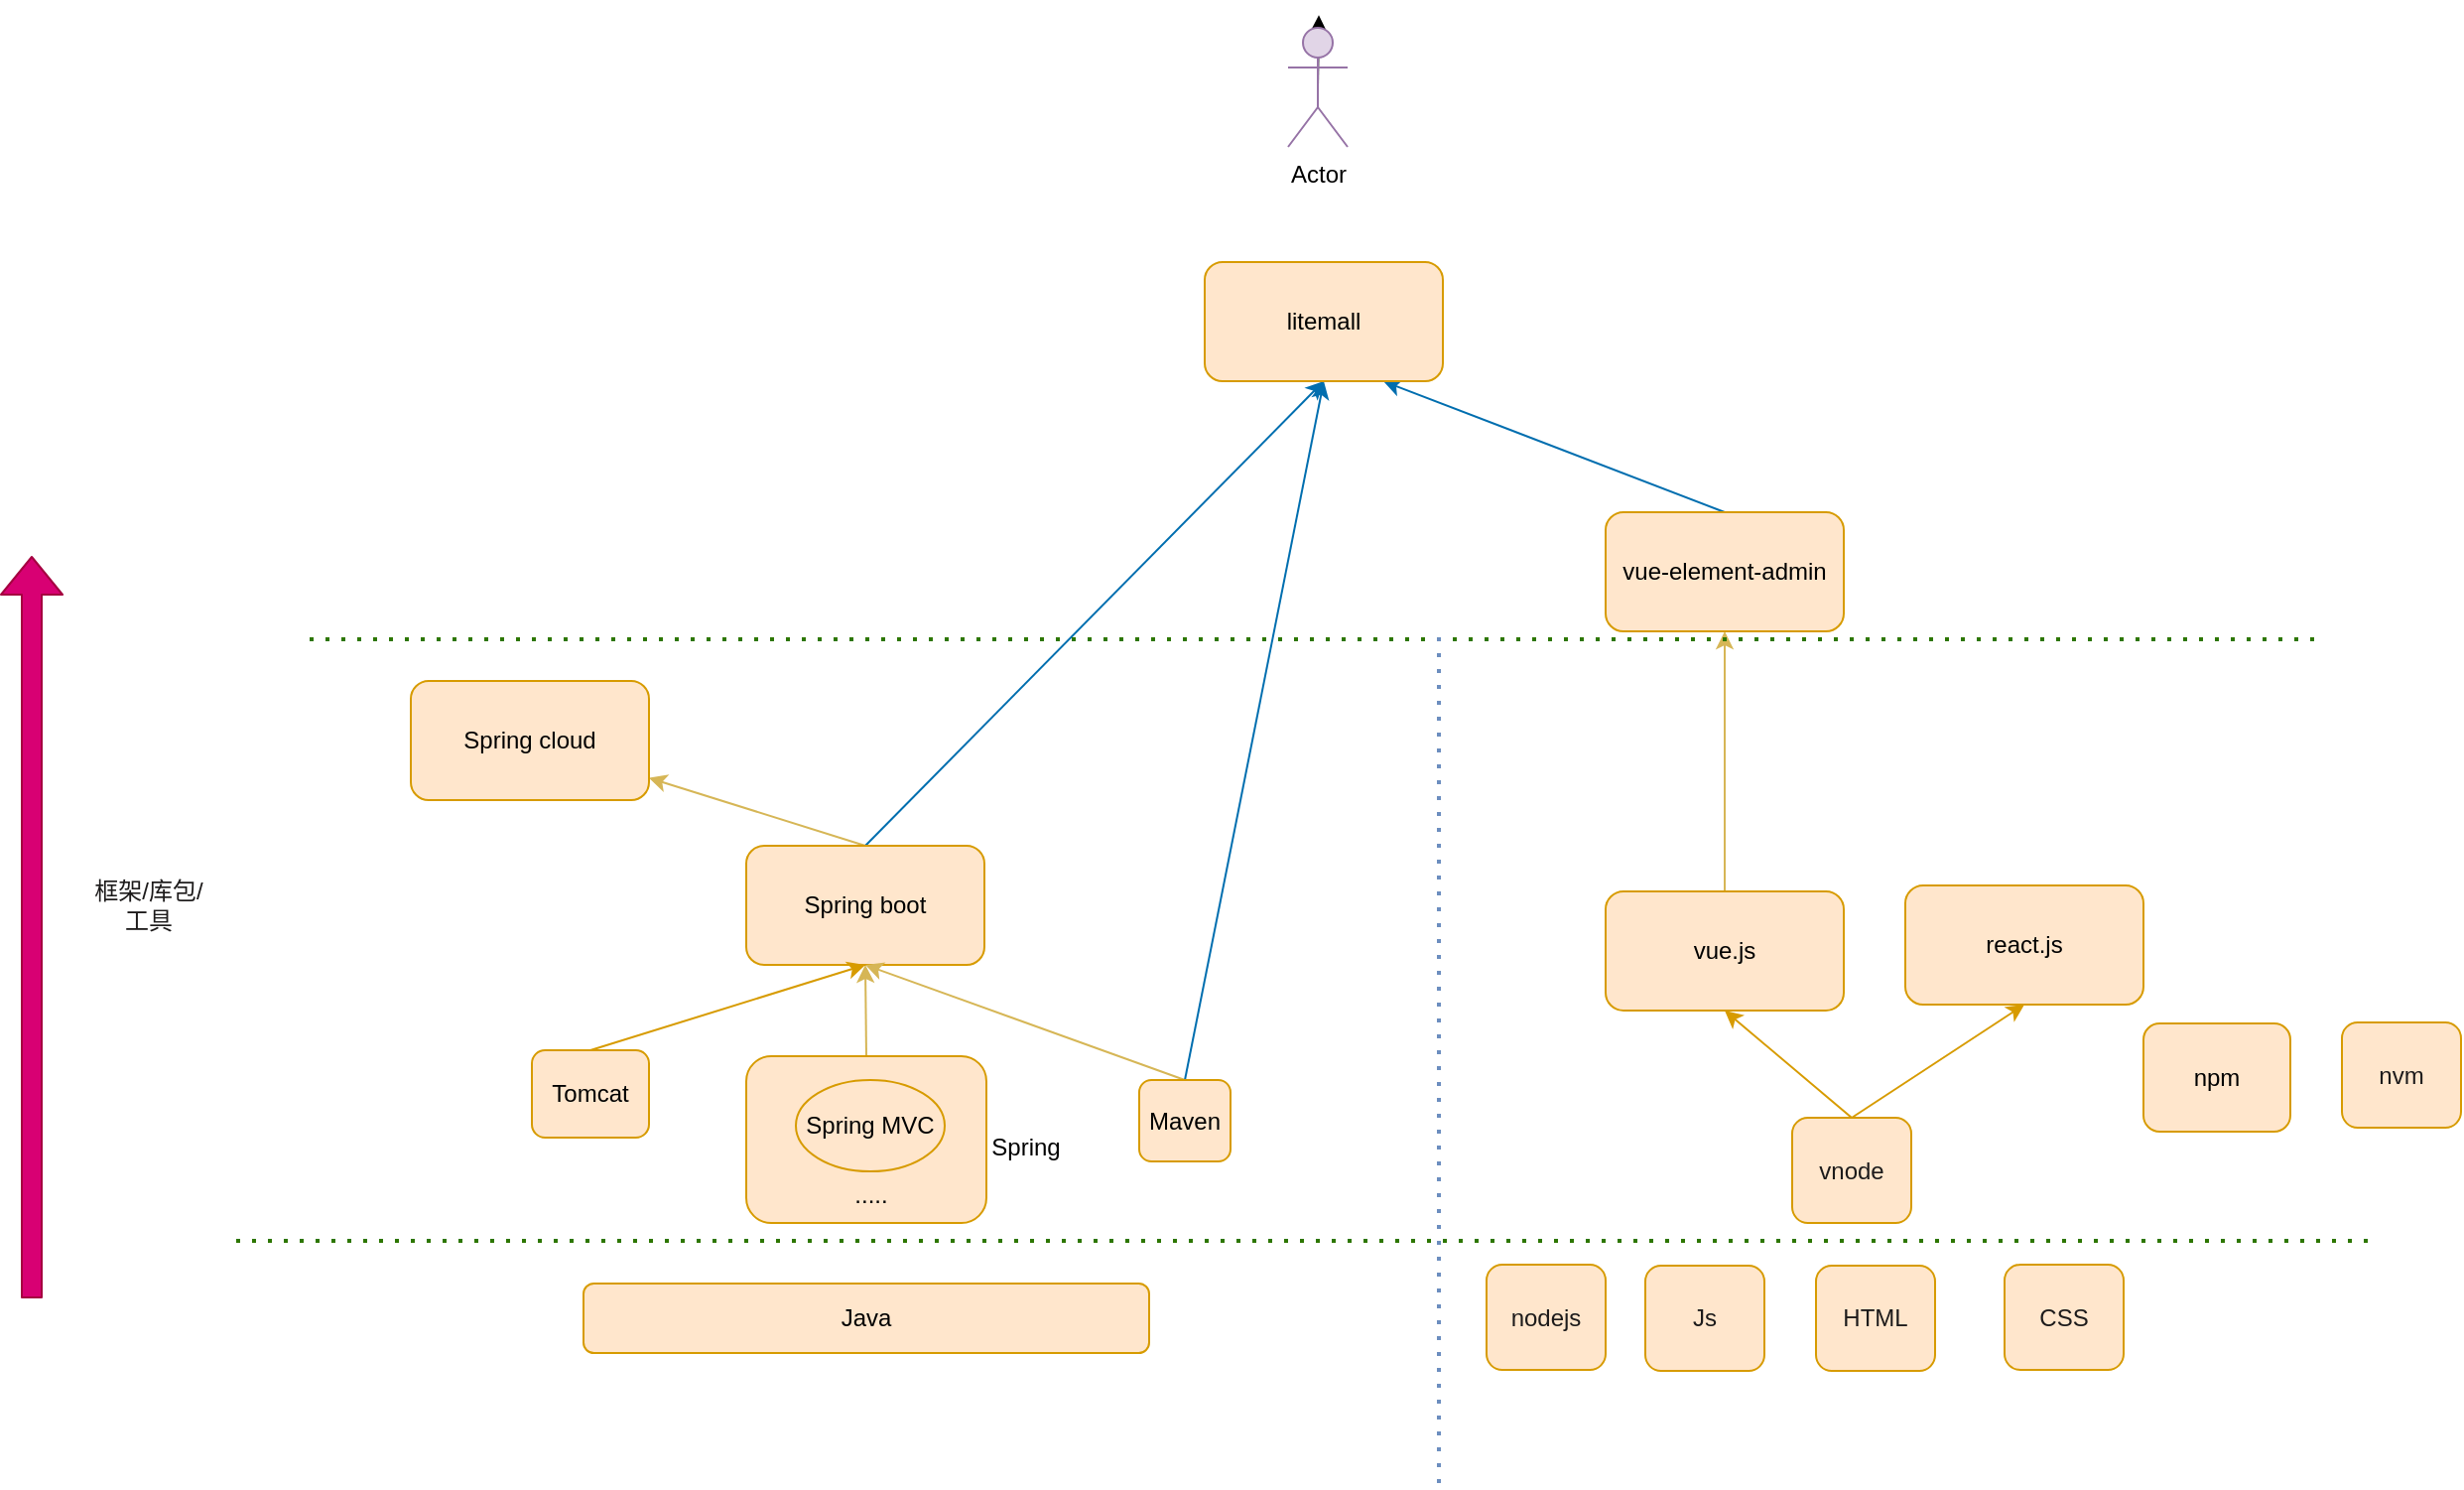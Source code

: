 <mxfile>
    <diagram id="zB-z1rUjlSPlEyxaUupb" name="Page-1">
        <mxGraphModel dx="1923" dy="1120" grid="0" gridSize="10" guides="1" tooltips="1" connect="1" arrows="1" fold="1" page="0" pageScale="1" pageWidth="827" pageHeight="1169" background="#ffffff" math="0" shadow="0">
            <root>
                <mxCell id="0"/>
                <mxCell id="1" parent="0"/>
                <mxCell id="5" style="edgeStyle=none;html=1;exitX=0.5;exitY=0;exitDx=0;exitDy=0;entryX=0.5;entryY=1;entryDx=0;entryDy=0;fontColor=#000000;fillColor=#fff2cc;strokeColor=#d6b656;" parent="1" source="2" target="3" edge="1">
                    <mxGeometry relative="1" as="geometry"/>
                </mxCell>
                <mxCell id="2" value="" style="rounded=1;whiteSpace=wrap;html=1;fillColor=#ffe6cc;strokeColor=#d79b00;" parent="1" vertex="1">
                    <mxGeometry x="206" y="320" width="121" height="84" as="geometry"/>
                </mxCell>
                <mxCell id="6" style="edgeStyle=none;html=1;exitX=0.5;exitY=0;exitDx=0;exitDy=0;fontColor=#000000;fillColor=#fff2cc;strokeColor=#d6b656;" parent="1" source="3" target="4" edge="1">
                    <mxGeometry relative="1" as="geometry"/>
                </mxCell>
                <mxCell id="c82SLkRCcSNFOeHqZq2w-31" style="edgeStyle=none;html=1;exitX=0.5;exitY=0;exitDx=0;exitDy=0;entryX=0.5;entryY=1;entryDx=0;entryDy=0;fontColor=#1d1b1b;fillColor=#1ba1e2;strokeColor=#006EAF;" edge="1" parent="1" source="3" target="c82SLkRCcSNFOeHqZq2w-30">
                    <mxGeometry relative="1" as="geometry"/>
                </mxCell>
                <mxCell id="3" value="&lt;font color=&quot;#000000&quot;&gt;Spring boot&lt;/font&gt;" style="rounded=1;whiteSpace=wrap;html=1;fillColor=#ffe6cc;strokeColor=#d79b00;" parent="1" vertex="1">
                    <mxGeometry x="206" y="214" width="120" height="60" as="geometry"/>
                </mxCell>
                <mxCell id="4" value="&lt;font color=&quot;#000000&quot;&gt;Spring cloud&lt;/font&gt;" style="rounded=1;whiteSpace=wrap;html=1;fillColor=#ffe6cc;strokeColor=#d79b00;" parent="1" vertex="1">
                    <mxGeometry x="37" y="131" width="120" height="60" as="geometry"/>
                </mxCell>
                <mxCell id="8" value="&lt;font color=&quot;#000000&quot;&gt;Spring MVC&lt;/font&gt;" style="ellipse;whiteSpace=wrap;html=1;fillColor=#ffe6cc;strokeColor=#d79b00;" parent="1" vertex="1">
                    <mxGeometry x="231" y="332" width="75" height="46" as="geometry"/>
                </mxCell>
                <mxCell id="9" value="Spring" style="text;html=1;strokeColor=none;fillColor=none;align=center;verticalAlign=middle;whiteSpace=wrap;rounded=0;fontColor=#000000;" parent="1" vertex="1">
                    <mxGeometry x="317" y="351" width="60" height="30" as="geometry"/>
                </mxCell>
                <mxCell id="10" value="....." style="text;html=1;strokeColor=none;fillColor=none;align=center;verticalAlign=middle;whiteSpace=wrap;rounded=0;fontColor=#000000;" parent="1" vertex="1">
                    <mxGeometry x="238.5" y="375" width="60" height="30" as="geometry"/>
                </mxCell>
                <mxCell id="13" style="edgeStyle=none;html=1;exitX=0.5;exitY=0;exitDx=0;exitDy=0;fillColor=#fff2cc;strokeColor=#d6b656;entryX=0.5;entryY=1;entryDx=0;entryDy=0;" parent="1" source="11" target="3" edge="1">
                    <mxGeometry relative="1" as="geometry">
                        <mxPoint x="212" y="267" as="targetPoint"/>
                    </mxGeometry>
                </mxCell>
                <mxCell id="c82SLkRCcSNFOeHqZq2w-33" style="edgeStyle=none;html=1;exitX=0.5;exitY=0;exitDx=0;exitDy=0;entryX=0.5;entryY=1;entryDx=0;entryDy=0;fontColor=#1d1b1b;fillColor=#1ba1e2;strokeColor=#006EAF;" edge="1" parent="1" source="11" target="c82SLkRCcSNFOeHqZq2w-30">
                    <mxGeometry relative="1" as="geometry"/>
                </mxCell>
                <mxCell id="11" value="&lt;font color=&quot;#000000&quot;&gt;Maven&lt;/font&gt;" style="rounded=1;whiteSpace=wrap;html=1;fillColor=#ffe6cc;strokeColor=#d79b00;" parent="1" vertex="1">
                    <mxGeometry x="404" y="332" width="46" height="41" as="geometry"/>
                </mxCell>
                <mxCell id="15" value="&lt;font color=&quot;#000000&quot;&gt;Java&lt;/font&gt;" style="rounded=1;whiteSpace=wrap;html=1;fillColor=#ffe6cc;strokeColor=#d79b00;" parent="1" vertex="1">
                    <mxGeometry x="124" y="434.5" width="285" height="35" as="geometry"/>
                </mxCell>
                <mxCell id="c82SLkRCcSNFOeHqZq2w-17" value="&lt;font color=&quot;#1d1b1b&quot;&gt;Js&lt;/font&gt;" style="rounded=1;whiteSpace=wrap;html=1;fillColor=#ffe6cc;strokeColor=#d79b00;" vertex="1" parent="1">
                    <mxGeometry x="659" y="425.5" width="60" height="53" as="geometry"/>
                </mxCell>
                <mxCell id="c82SLkRCcSNFOeHqZq2w-18" style="edgeStyle=none;html=1;exitX=0.5;exitY=0;exitDx=0;exitDy=0;fontColor=#000000;fillColor=#fff2cc;strokeColor=#d6b656;" edge="1" parent="1" source="c82SLkRCcSNFOeHqZq2w-19" target="c82SLkRCcSNFOeHqZq2w-20">
                    <mxGeometry relative="1" as="geometry"/>
                </mxCell>
                <mxCell id="c82SLkRCcSNFOeHqZq2w-19" value="&lt;font color=&quot;#000000&quot;&gt;vue.js&lt;/font&gt;" style="rounded=1;whiteSpace=wrap;html=1;fillColor=#ffe6cc;strokeColor=#d79b00;" vertex="1" parent="1">
                    <mxGeometry x="639" y="237" width="120" height="60" as="geometry"/>
                </mxCell>
                <mxCell id="c82SLkRCcSNFOeHqZq2w-32" style="edgeStyle=none;html=1;exitX=0.5;exitY=0;exitDx=0;exitDy=0;entryX=0.75;entryY=1;entryDx=0;entryDy=0;fontColor=#1d1b1b;fillColor=#1ba1e2;strokeColor=#006EAF;" edge="1" parent="1" source="c82SLkRCcSNFOeHqZq2w-20" target="c82SLkRCcSNFOeHqZq2w-30">
                    <mxGeometry relative="1" as="geometry"/>
                </mxCell>
                <mxCell id="c82SLkRCcSNFOeHqZq2w-20" value="&lt;font color=&quot;#000000&quot;&gt;vue-element-admin&lt;/font&gt;" style="rounded=1;whiteSpace=wrap;html=1;fillColor=#ffe6cc;strokeColor=#d79b00;" vertex="1" parent="1">
                    <mxGeometry x="639" y="46" width="120" height="60" as="geometry"/>
                </mxCell>
                <mxCell id="c82SLkRCcSNFOeHqZq2w-24" value="&lt;font color=&quot;#1d1b1b&quot;&gt;HTML&lt;/font&gt;" style="rounded=1;whiteSpace=wrap;html=1;fillColor=#ffe6cc;strokeColor=#d79b00;" vertex="1" parent="1">
                    <mxGeometry x="745" y="425.5" width="60" height="53" as="geometry"/>
                </mxCell>
                <mxCell id="c82SLkRCcSNFOeHqZq2w-25" value="&lt;font color=&quot;#1d1b1b&quot;&gt;CSS&lt;/font&gt;" style="rounded=1;whiteSpace=wrap;html=1;fillColor=#ffe6cc;strokeColor=#d79b00;" vertex="1" parent="1">
                    <mxGeometry x="840" y="425" width="60" height="53" as="geometry"/>
                </mxCell>
                <mxCell id="c82SLkRCcSNFOeHqZq2w-27" value="" style="endArrow=none;dashed=1;html=1;dashPattern=1 3;strokeWidth=2;fontColor=#1d1b1b;fillColor=#60a917;strokeColor=#2D7600;" edge="1" parent="1">
                    <mxGeometry width="50" height="50" relative="1" as="geometry">
                        <mxPoint x="-51" y="413" as="sourcePoint"/>
                        <mxPoint x="1027" y="413" as="targetPoint"/>
                    </mxGeometry>
                </mxCell>
                <mxCell id="c82SLkRCcSNFOeHqZq2w-28" value="" style="endArrow=none;dashed=1;html=1;dashPattern=1 3;strokeWidth=2;fontColor=#1d1b1b;fillColor=#60a917;strokeColor=#2D7600;" edge="1" parent="1">
                    <mxGeometry width="50" height="50" relative="1" as="geometry">
                        <mxPoint x="-14" y="110" as="sourcePoint"/>
                        <mxPoint x="998" y="110" as="targetPoint"/>
                    </mxGeometry>
                </mxCell>
                <mxCell id="c82SLkRCcSNFOeHqZq2w-29" value="框架/库包/工具" style="text;html=1;strokeColor=none;fillColor=none;align=center;verticalAlign=middle;whiteSpace=wrap;rounded=0;fontColor=#1d1b1b;" vertex="1" parent="1">
                    <mxGeometry x="-125" y="229" width="60" height="30" as="geometry"/>
                </mxCell>
                <mxCell id="c82SLkRCcSNFOeHqZq2w-30" value="&lt;font color=&quot;#000000&quot;&gt;litemall&lt;/font&gt;" style="rounded=1;whiteSpace=wrap;html=1;fillColor=#ffe6cc;strokeColor=#d79b00;" vertex="1" parent="1">
                    <mxGeometry x="437" y="-80" width="120" height="60" as="geometry"/>
                </mxCell>
                <mxCell id="c82SLkRCcSNFOeHqZq2w-34" value="&lt;font color=&quot;#000000&quot;&gt;npm&lt;/font&gt;" style="rounded=1;whiteSpace=wrap;html=1;fillColor=#ffe6cc;strokeColor=#d79b00;" vertex="1" parent="1">
                    <mxGeometry x="910" y="303.5" width="74" height="54.5" as="geometry"/>
                </mxCell>
                <mxCell id="c82SLkRCcSNFOeHqZq2w-35" value="&lt;font color=&quot;#1d1b1b&quot;&gt;nodejs&lt;/font&gt;" style="rounded=1;whiteSpace=wrap;html=1;fillColor=#ffe6cc;strokeColor=#d79b00;" vertex="1" parent="1">
                    <mxGeometry x="579" y="425" width="60" height="53" as="geometry"/>
                </mxCell>
                <mxCell id="c82SLkRCcSNFOeHqZq2w-36" value="&lt;font color=&quot;#1d1b1b&quot;&gt;nvm&lt;/font&gt;" style="rounded=1;whiteSpace=wrap;html=1;fillColor=#ffe6cc;strokeColor=#d79b00;" vertex="1" parent="1">
                    <mxGeometry x="1010" y="303" width="60" height="53" as="geometry"/>
                </mxCell>
                <mxCell id="c82SLkRCcSNFOeHqZq2w-37" value="" style="endArrow=none;dashed=1;html=1;dashPattern=1 3;strokeWidth=2;fontColor=#1d1b1b;fillColor=#dae8fc;strokeColor=#6c8ebf;" edge="1" parent="1">
                    <mxGeometry width="50" height="50" relative="1" as="geometry">
                        <mxPoint x="555" y="535" as="sourcePoint"/>
                        <mxPoint x="555" y="108" as="targetPoint"/>
                    </mxGeometry>
                </mxCell>
                <mxCell id="c82SLkRCcSNFOeHqZq2w-38" value="" style="shape=flexArrow;endArrow=classic;html=1;fontColor=#1d1b1b;fillColor=#d80073;strokeColor=#A50040;" edge="1" parent="1">
                    <mxGeometry width="50" height="50" relative="1" as="geometry">
                        <mxPoint x="-154" y="442" as="sourcePoint"/>
                        <mxPoint x="-154" y="68" as="targetPoint"/>
                    </mxGeometry>
                </mxCell>
                <mxCell id="c82SLkRCcSNFOeHqZq2w-40" style="edgeStyle=none;html=1;exitX=0.5;exitY=0;exitDx=0;exitDy=0;entryX=0.5;entryY=1;entryDx=0;entryDy=0;fontColor=#1d1b1b;fillColor=#ffe6cc;strokeColor=#d79b00;" edge="1" parent="1" source="c82SLkRCcSNFOeHqZq2w-39" target="3">
                    <mxGeometry relative="1" as="geometry"/>
                </mxCell>
                <mxCell id="c82SLkRCcSNFOeHqZq2w-39" value="&lt;font color=&quot;#000000&quot;&gt;Tomcat&lt;/font&gt;" style="rounded=1;whiteSpace=wrap;html=1;fillColor=#ffe6cc;strokeColor=#d79b00;" vertex="1" parent="1">
                    <mxGeometry x="98" y="317" width="59" height="44" as="geometry"/>
                </mxCell>
                <mxCell id="c82SLkRCcSNFOeHqZq2w-42" style="edgeStyle=none;html=1;exitX=0.5;exitY=0.5;exitDx=0;exitDy=0;exitPerimeter=0;fontColor=#1d1b1b;" edge="1" parent="1" source="c82SLkRCcSNFOeHqZq2w-41">
                    <mxGeometry relative="1" as="geometry">
                        <mxPoint x="494.5" y="-204.372" as="targetPoint"/>
                    </mxGeometry>
                </mxCell>
                <mxCell id="c82SLkRCcSNFOeHqZq2w-41" value="Actor" style="shape=umlActor;verticalLabelPosition=bottom;verticalAlign=top;html=1;outlineConnect=0;fillColor=#e1d5e7;strokeColor=#9673a6;" vertex="1" parent="1">
                    <mxGeometry x="479" y="-198" width="30" height="60" as="geometry"/>
                </mxCell>
                <mxCell id="c82SLkRCcSNFOeHqZq2w-48" style="edgeStyle=none;html=1;exitX=0.5;exitY=0;exitDx=0;exitDy=0;entryX=0.5;entryY=1;entryDx=0;entryDy=0;fontColor=#1d1b1b;fillColor=#ffe6cc;strokeColor=#d79b00;" edge="1" parent="1" source="c82SLkRCcSNFOeHqZq2w-45" target="c82SLkRCcSNFOeHqZq2w-19">
                    <mxGeometry relative="1" as="geometry"/>
                </mxCell>
                <mxCell id="c82SLkRCcSNFOeHqZq2w-49" style="edgeStyle=none;html=1;exitX=0.5;exitY=0;exitDx=0;exitDy=0;entryX=0.5;entryY=1;entryDx=0;entryDy=0;fontColor=#1d1b1b;fillColor=#ffe6cc;strokeColor=#d79b00;" edge="1" parent="1" source="c82SLkRCcSNFOeHqZq2w-45" target="c82SLkRCcSNFOeHqZq2w-47">
                    <mxGeometry relative="1" as="geometry"/>
                </mxCell>
                <mxCell id="c82SLkRCcSNFOeHqZq2w-45" value="&lt;font color=&quot;#1d1b1b&quot;&gt;vnode&lt;/font&gt;" style="rounded=1;whiteSpace=wrap;html=1;fillColor=#ffe6cc;strokeColor=#d79b00;" vertex="1" parent="1">
                    <mxGeometry x="733" y="351" width="60" height="53" as="geometry"/>
                </mxCell>
                <mxCell id="c82SLkRCcSNFOeHqZq2w-47" value="&lt;font color=&quot;#000000&quot;&gt;react.js&lt;/font&gt;" style="rounded=1;whiteSpace=wrap;html=1;fillColor=#ffe6cc;strokeColor=#d79b00;" vertex="1" parent="1">
                    <mxGeometry x="790" y="234" width="120" height="60" as="geometry"/>
                </mxCell>
            </root>
        </mxGraphModel>
    </diagram>
    <diagram id="x5330SDzYXMoBpeTgKPl" name="Page-2">
        <mxGraphModel dx="1306" dy="504" grid="1" gridSize="10" guides="1" tooltips="1" connect="1" arrows="1" fold="1" page="1" pageScale="1" pageWidth="827" pageHeight="1169" math="0" shadow="0">
            <root>
                <mxCell id="0"/>
                <mxCell id="1" parent="0"/>
            </root>
        </mxGraphModel>
    </diagram>
</mxfile>